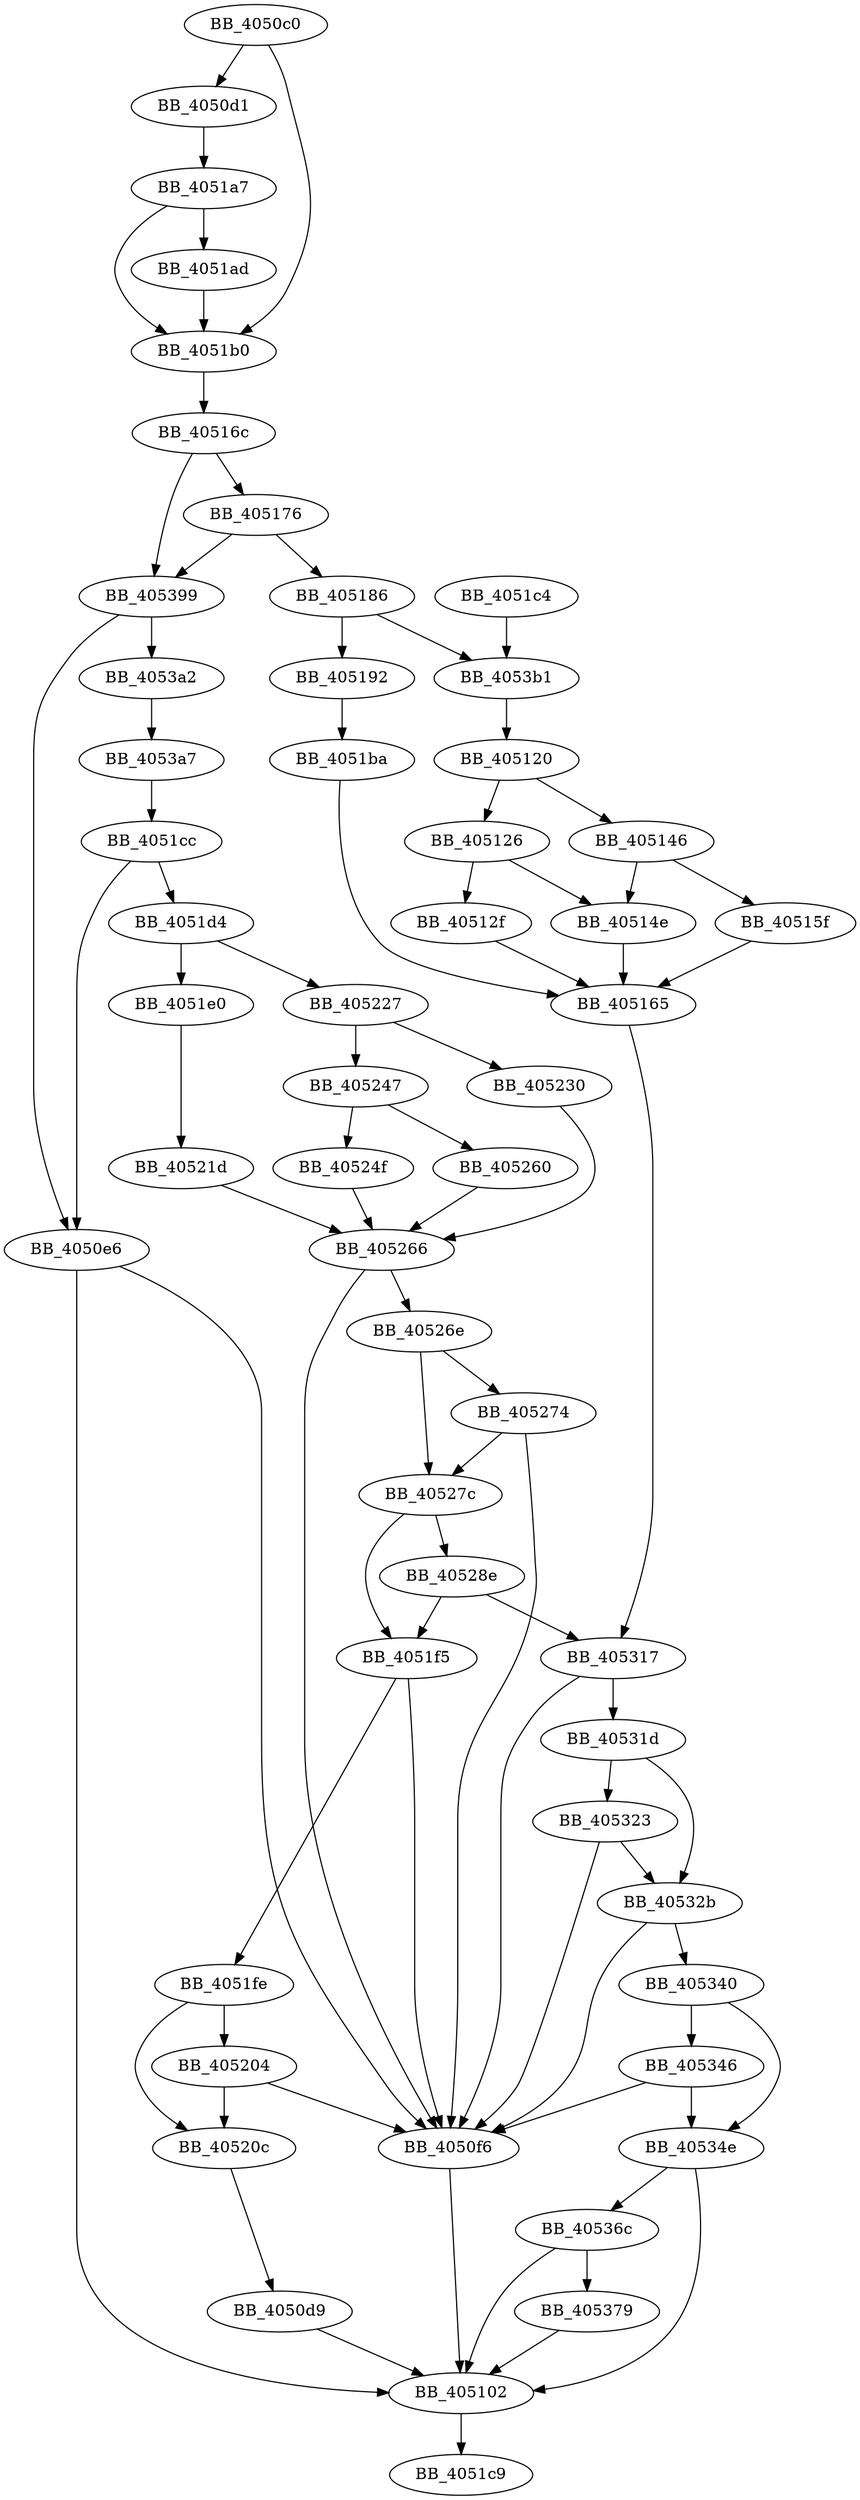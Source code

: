 DiGraph sub_4050C0{
BB_4050c0->BB_4050d1
BB_4050c0->BB_4051b0
BB_4050d1->BB_4051a7
BB_4050d9->BB_405102
BB_4050e6->BB_4050f6
BB_4050e6->BB_405102
BB_4050f6->BB_405102
BB_405102->BB_4051c9
BB_405120->BB_405126
BB_405120->BB_405146
BB_405126->BB_40512f
BB_405126->BB_40514e
BB_40512f->BB_405165
BB_405146->BB_40514e
BB_405146->BB_40515f
BB_40514e->BB_405165
BB_40515f->BB_405165
BB_405165->BB_405317
BB_40516c->BB_405176
BB_40516c->BB_405399
BB_405176->BB_405186
BB_405176->BB_405399
BB_405186->BB_405192
BB_405186->BB_4053b1
BB_405192->BB_4051ba
BB_4051a7->BB_4051ad
BB_4051a7->BB_4051b0
BB_4051ad->BB_4051b0
BB_4051b0->BB_40516c
BB_4051ba->BB_405165
BB_4051c4->BB_4053b1
BB_4051cc->BB_4050e6
BB_4051cc->BB_4051d4
BB_4051d4->BB_4051e0
BB_4051d4->BB_405227
BB_4051e0->BB_40521d
BB_4051f5->BB_4050f6
BB_4051f5->BB_4051fe
BB_4051fe->BB_405204
BB_4051fe->BB_40520c
BB_405204->BB_4050f6
BB_405204->BB_40520c
BB_40520c->BB_4050d9
BB_40521d->BB_405266
BB_405227->BB_405230
BB_405227->BB_405247
BB_405230->BB_405266
BB_405247->BB_40524f
BB_405247->BB_405260
BB_40524f->BB_405266
BB_405260->BB_405266
BB_405266->BB_4050f6
BB_405266->BB_40526e
BB_40526e->BB_405274
BB_40526e->BB_40527c
BB_405274->BB_4050f6
BB_405274->BB_40527c
BB_40527c->BB_4051f5
BB_40527c->BB_40528e
BB_40528e->BB_4051f5
BB_40528e->BB_405317
BB_405317->BB_4050f6
BB_405317->BB_40531d
BB_40531d->BB_405323
BB_40531d->BB_40532b
BB_405323->BB_4050f6
BB_405323->BB_40532b
BB_40532b->BB_4050f6
BB_40532b->BB_405340
BB_405340->BB_405346
BB_405340->BB_40534e
BB_405346->BB_4050f6
BB_405346->BB_40534e
BB_40534e->BB_405102
BB_40534e->BB_40536c
BB_40536c->BB_405102
BB_40536c->BB_405379
BB_405379->BB_405102
BB_405399->BB_4050e6
BB_405399->BB_4053a2
BB_4053a2->BB_4053a7
BB_4053a7->BB_4051cc
BB_4053b1->BB_405120
}
